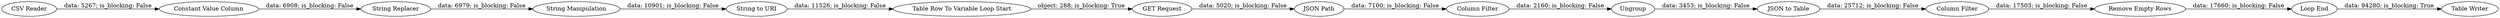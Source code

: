 digraph {
	"2211326144316008525_304" [label="Loop End"]
	"2211326144316008525_298" [label="CSV Reader"]
	"2211326144316008525_303" [label="Table Row To Variable Loop Start"]
	"2211326144316008525_276" [label=Ungroup]
	"5086583362416839537_300" [label="String Replacer"]
	"5086583362416839537_299" [label="Constant Value Column"]
	"5086583362416839537_302" [label="String to URI"]
	"5086583362416839537_301" [label="String Manipulation"]
	"2211326144316008525_306" [label="Table Writer"]
	"2211326144316008525_293" [label="Column Filter"]
	"2211326144316008525_277" [label="JSON to Table"]
	"2211326144316008525_294" [label="Remove Empty Rows"]
	"2211326144316008525_295" [label="GET Request"]
	"2211326144316008525_274" [label="JSON Path"]
	"2211326144316008525_289" [label="Column Filter"]
	"5086583362416839537_300" -> "5086583362416839537_301" [label="data: 6979; is_blocking: False"]
	"2211326144316008525_294" -> "2211326144316008525_304" [label="data: 17660; is_blocking: False"]
	"2211326144316008525_293" -> "2211326144316008525_294" [label="data: 17503; is_blocking: False"]
	"5086583362416839537_301" -> "5086583362416839537_302" [label="data: 10901; is_blocking: False"]
	"5086583362416839537_302" -> "2211326144316008525_303" [label="data: 11526; is_blocking: False"]
	"2211326144316008525_276" -> "2211326144316008525_277" [label="data: 3453; is_blocking: False"]
	"2211326144316008525_289" -> "2211326144316008525_276" [label="data: 2160; is_blocking: False"]
	"2211326144316008525_277" -> "2211326144316008525_293" [label="data: 25712; is_blocking: False"]
	"2211326144316008525_304" -> "2211326144316008525_306" [label="data: 94280; is_blocking: True"]
	"2211326144316008525_295" -> "2211326144316008525_274" [label="data: 5020; is_blocking: False"]
	"5086583362416839537_299" -> "5086583362416839537_300" [label="data: 6908; is_blocking: False"]
	"2211326144316008525_298" -> "5086583362416839537_299" [label="data: 5267; is_blocking: False"]
	"2211326144316008525_274" -> "2211326144316008525_289" [label="data: 7100; is_blocking: False"]
	"2211326144316008525_303" -> "2211326144316008525_295" [label="object: 288; is_blocking: True"]
	rankdir=LR
}
